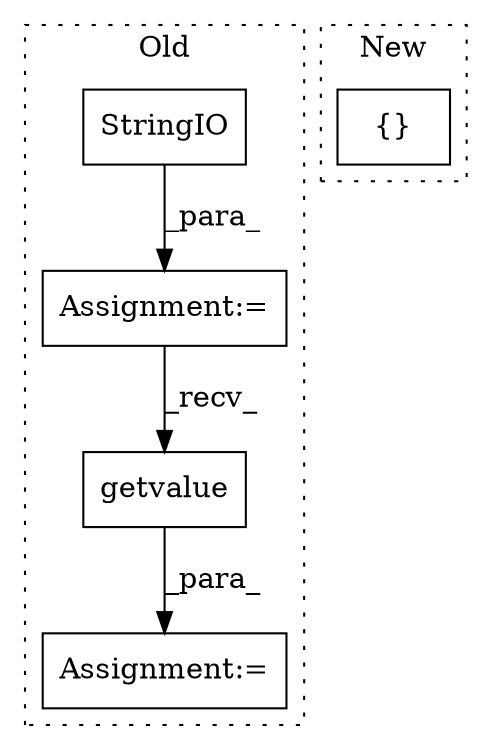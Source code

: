 digraph G {
subgraph cluster0 {
1 [label="StringIO" a="32" s="2090" l="10" shape="box"];
3 [label="Assignment:=" a="7" s="2132" l="1" shape="box"];
4 [label="getvalue" a="32" s="2136" l="10" shape="box"];
5 [label="Assignment:=" a="7" s="2089" l="1" shape="box"];
label = "Old";
style="dotted";
}
subgraph cluster1 {
2 [label="{}" a="4" s="2051" l="2" shape="box"];
label = "New";
style="dotted";
}
1 -> 5 [label="_para_"];
4 -> 3 [label="_para_"];
5 -> 4 [label="_recv_"];
}